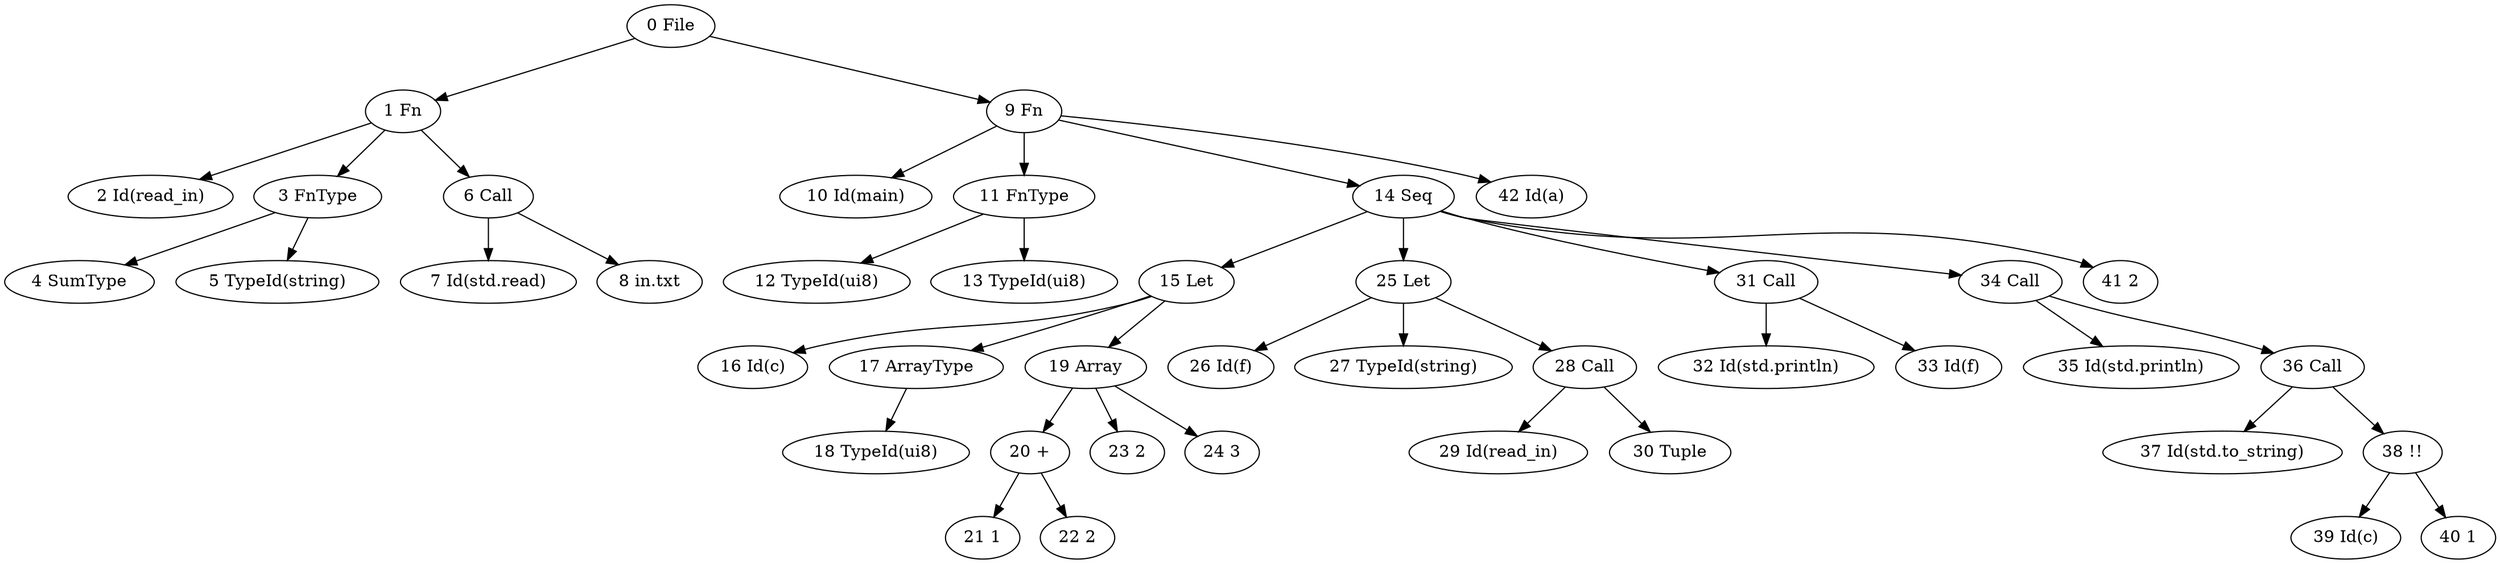 digraph G {
  "0 File" -> "1 Fn" [ label="" ];
  "0 File" -> "9 Fn" [ label="" ];
  "1 Fn" -> "2 Id(read_in)" [ label="" ];
  "1 Fn" -> "3 FnType" [ label="" ];
  "1 Fn" -> "6 Call" [ label="" ];
  "3 FnType" -> "4 SumType" [ label="" ];
  "3 FnType" -> "5 TypeId(string)" [ label="" ];
  "6 Call" -> "7 Id(std.read)" [ label="" ];
  "6 Call" -> "8 in.txt" [ label="" ];
  "9 Fn" -> "10 Id(main)" [ label="" ];
  "9 Fn" -> "11 FnType" [ label="" ];
  "9 Fn" -> "14 Seq" [ label="" ];
  "9 Fn" -> "42 Id(a)" [ label="" ];
  "11 FnType" -> "12 TypeId(ui8)" [ label="" ];
  "11 FnType" -> "13 TypeId(ui8)" [ label="" ];
  "14 Seq" -> "15 Let" [ label="" ];
  "14 Seq" -> "25 Let" [ label="" ];
  "14 Seq" -> "31 Call" [ label="" ];
  "14 Seq" -> "34 Call" [ label="" ];
  "14 Seq" -> "41 2" [ label="" ];
  "15 Let" -> "16 Id(c)" [ label="" ];
  "15 Let" -> "17 ArrayType" [ label="" ];
  "15 Let" -> "19 Array" [ label="" ];
  "17 ArrayType" -> "18 TypeId(ui8)" [ label="" ];
  "19 Array" -> "20 +" [ label="" ];
  "19 Array" -> "23 2" [ label="" ];
  "19 Array" -> "24 3" [ label="" ];
  "20 +" -> "21 1" [ label="" ];
  "20 +" -> "22 2" [ label="" ];
  "25 Let" -> "26 Id(f)" [ label="" ];
  "25 Let" -> "27 TypeId(string)" [ label="" ];
  "25 Let" -> "28 Call" [ label="" ];
  "28 Call" -> "29 Id(read_in)" [ label="" ];
  "28 Call" -> "30 Tuple" [ label="" ];
  "31 Call" -> "32 Id(std.println)" [ label="" ];
  "31 Call" -> "33 Id(f)" [ label="" ];
  "34 Call" -> "35 Id(std.println)" [ label="" ];
  "34 Call" -> "36 Call" [ label="" ];
  "36 Call" -> "37 Id(std.to_string)" [ label="" ];
  "36 Call" -> "38 !!" [ label="" ];
  "38 !!" -> "39 Id(c)" [ label="" ];
  "38 !!" -> "40 1" [ label="" ];
}
